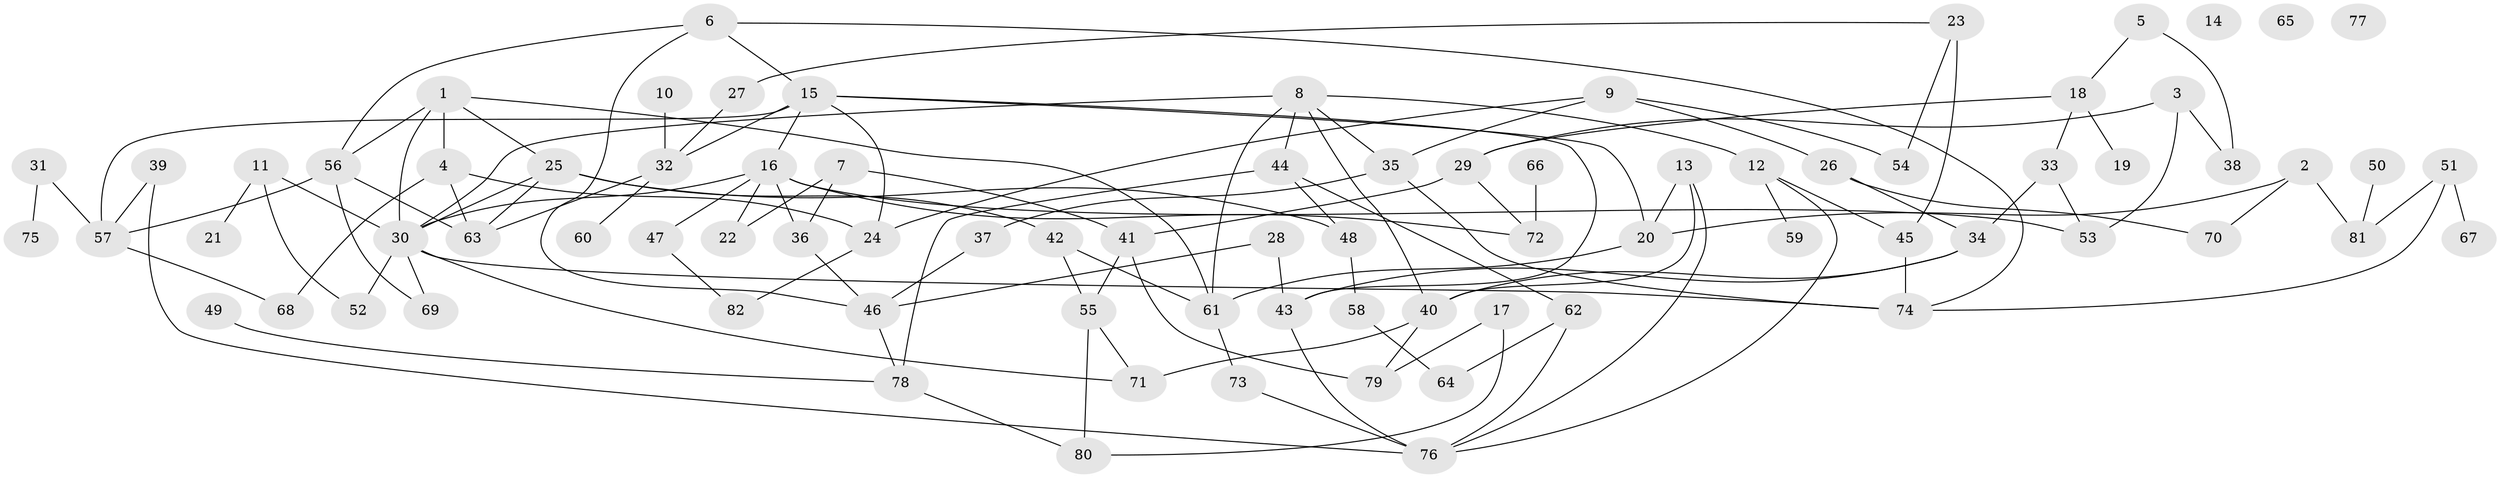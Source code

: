 // coarse degree distribution, {6: 0.034482758620689655, 5: 0.13793103448275862, 7: 0.06896551724137931, 2: 0.20689655172413793, 11: 0.034482758620689655, 3: 0.06896551724137931, 13: 0.034482758620689655, 1: 0.20689655172413793, 4: 0.10344827586206896, 0: 0.10344827586206896}
// Generated by graph-tools (version 1.1) at 2025/16/03/04/25 18:16:26]
// undirected, 82 vertices, 126 edges
graph export_dot {
graph [start="1"]
  node [color=gray90,style=filled];
  1;
  2;
  3;
  4;
  5;
  6;
  7;
  8;
  9;
  10;
  11;
  12;
  13;
  14;
  15;
  16;
  17;
  18;
  19;
  20;
  21;
  22;
  23;
  24;
  25;
  26;
  27;
  28;
  29;
  30;
  31;
  32;
  33;
  34;
  35;
  36;
  37;
  38;
  39;
  40;
  41;
  42;
  43;
  44;
  45;
  46;
  47;
  48;
  49;
  50;
  51;
  52;
  53;
  54;
  55;
  56;
  57;
  58;
  59;
  60;
  61;
  62;
  63;
  64;
  65;
  66;
  67;
  68;
  69;
  70;
  71;
  72;
  73;
  74;
  75;
  76;
  77;
  78;
  79;
  80;
  81;
  82;
  1 -- 4;
  1 -- 25;
  1 -- 30;
  1 -- 56;
  1 -- 61;
  2 -- 20;
  2 -- 70;
  2 -- 81;
  3 -- 29;
  3 -- 38;
  3 -- 53;
  4 -- 24;
  4 -- 63;
  4 -- 68;
  5 -- 18;
  5 -- 38;
  6 -- 15;
  6 -- 46;
  6 -- 56;
  6 -- 74;
  7 -- 22;
  7 -- 36;
  7 -- 41;
  8 -- 12;
  8 -- 30;
  8 -- 35;
  8 -- 40;
  8 -- 44;
  8 -- 61;
  9 -- 24;
  9 -- 26;
  9 -- 35;
  9 -- 54;
  10 -- 32;
  11 -- 21;
  11 -- 30;
  11 -- 52;
  12 -- 45;
  12 -- 59;
  12 -- 76;
  13 -- 20;
  13 -- 40;
  13 -- 76;
  15 -- 16;
  15 -- 20;
  15 -- 24;
  15 -- 32;
  15 -- 43;
  15 -- 57;
  16 -- 22;
  16 -- 30;
  16 -- 36;
  16 -- 47;
  16 -- 53;
  16 -- 72;
  17 -- 79;
  17 -- 80;
  18 -- 19;
  18 -- 29;
  18 -- 33;
  20 -- 61;
  23 -- 27;
  23 -- 45;
  23 -- 54;
  24 -- 82;
  25 -- 30;
  25 -- 42;
  25 -- 48;
  25 -- 63;
  26 -- 34;
  26 -- 70;
  27 -- 32;
  28 -- 43;
  28 -- 46;
  29 -- 41;
  29 -- 72;
  30 -- 52;
  30 -- 69;
  30 -- 71;
  30 -- 74;
  31 -- 57;
  31 -- 75;
  32 -- 60;
  32 -- 63;
  33 -- 34;
  33 -- 53;
  34 -- 40;
  34 -- 43;
  35 -- 37;
  35 -- 74;
  36 -- 46;
  37 -- 46;
  39 -- 57;
  39 -- 76;
  40 -- 71;
  40 -- 79;
  41 -- 55;
  41 -- 79;
  42 -- 55;
  42 -- 61;
  43 -- 76;
  44 -- 48;
  44 -- 62;
  44 -- 78;
  45 -- 74;
  46 -- 78;
  47 -- 82;
  48 -- 58;
  49 -- 78;
  50 -- 81;
  51 -- 67;
  51 -- 74;
  51 -- 81;
  55 -- 71;
  55 -- 80;
  56 -- 57;
  56 -- 63;
  56 -- 69;
  57 -- 68;
  58 -- 64;
  61 -- 73;
  62 -- 64;
  62 -- 76;
  66 -- 72;
  73 -- 76;
  78 -- 80;
}
